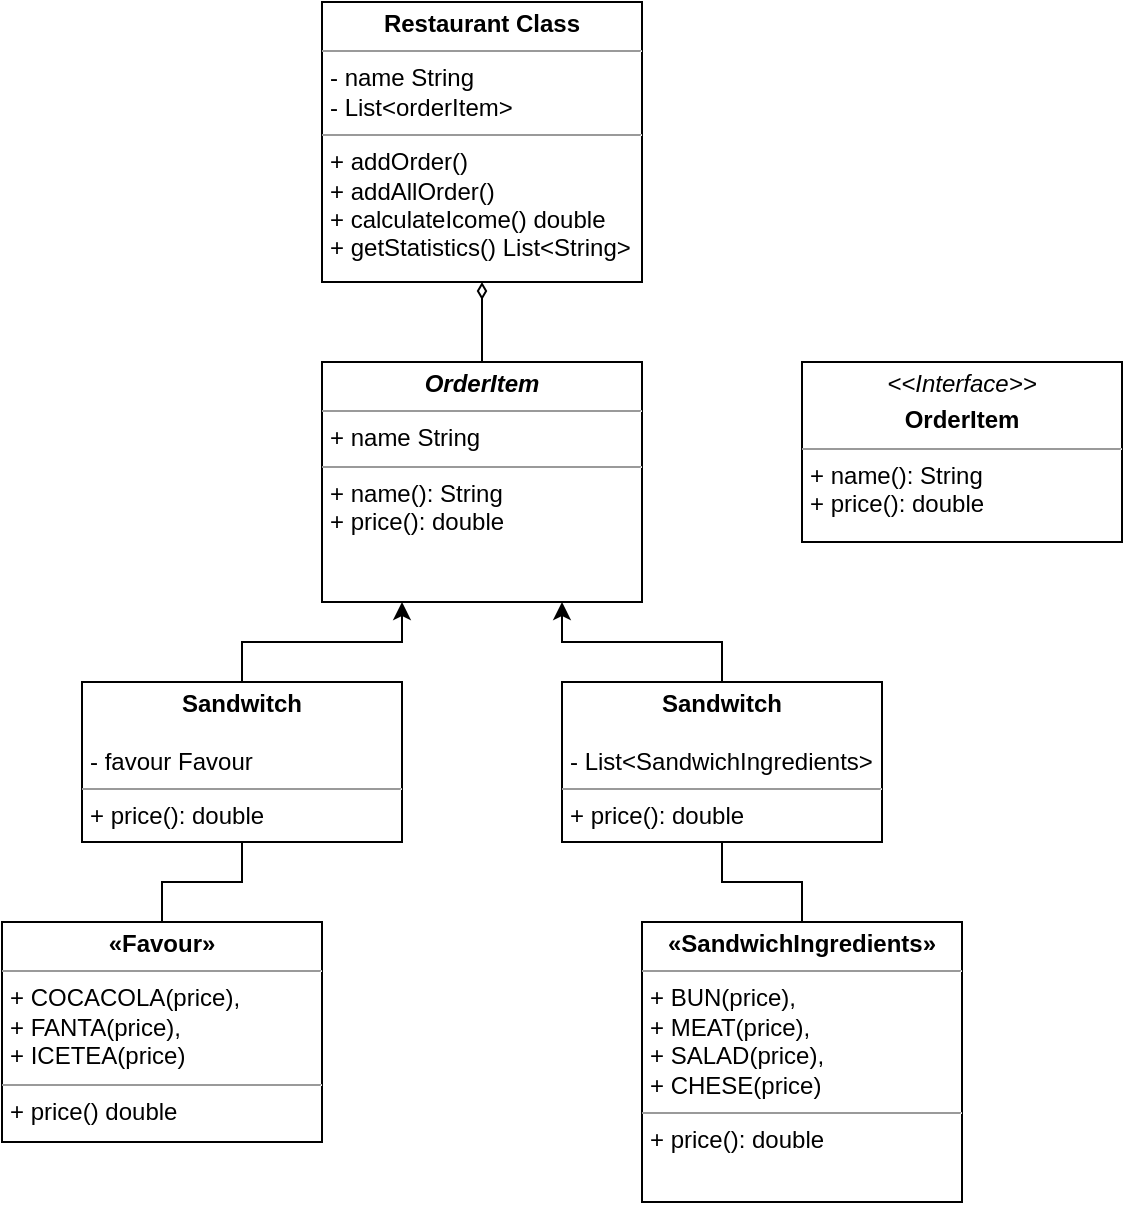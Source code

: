 <mxfile version="21.8.2" type="device">
  <diagram id="C5RBs43oDa-KdzZeNtuy" name="Page-1">
    <mxGraphModel dx="636" dy="477" grid="1" gridSize="10" guides="1" tooltips="1" connect="1" arrows="1" fold="1" page="1" pageScale="1" pageWidth="827" pageHeight="1169" math="0" shadow="0">
      <root>
        <mxCell id="WIyWlLk6GJQsqaUBKTNV-0" />
        <mxCell id="WIyWlLk6GJQsqaUBKTNV-1" parent="WIyWlLk6GJQsqaUBKTNV-0" />
        <mxCell id="kfP7k-vw3zCIE4hbqYRI-7" value="&lt;p style=&quot;margin:0px;margin-top:4px;text-align:center;&quot;&gt;&lt;b&gt;Restaurant Class&lt;/b&gt;&lt;/p&gt;&lt;hr size=&quot;1&quot;&gt;&lt;p style=&quot;margin:0px;margin-left:4px;&quot;&gt;- name String&lt;/p&gt;&lt;p style=&quot;margin:0px;margin-left:4px;&quot;&gt;- List&amp;lt;orderItem&amp;gt;&lt;/p&gt;&lt;hr size=&quot;1&quot;&gt;&lt;p style=&quot;margin:0px;margin-left:4px;&quot;&gt;+ addOrder()&lt;/p&gt;&lt;p style=&quot;margin:0px;margin-left:4px;&quot;&gt;+ addAllOrder()&lt;/p&gt;&lt;p style=&quot;margin:0px;margin-left:4px;&quot;&gt;+ calculateIcome() double&lt;/p&gt;&lt;p style=&quot;margin:0px;margin-left:4px;&quot;&gt;+ getStatistics() List&amp;lt;String&amp;gt;&lt;/p&gt;" style="verticalAlign=top;align=left;overflow=fill;fontSize=12;fontFamily=Helvetica;html=1;whiteSpace=wrap;" vertex="1" parent="WIyWlLk6GJQsqaUBKTNV-1">
          <mxGeometry x="280" y="220" width="160" height="140" as="geometry" />
        </mxCell>
        <mxCell id="kfP7k-vw3zCIE4hbqYRI-17" style="edgeStyle=orthogonalEdgeStyle;rounded=0;orthogonalLoop=1;jettySize=auto;html=1;entryX=0.75;entryY=1;entryDx=0;entryDy=0;" edge="1" parent="WIyWlLk6GJQsqaUBKTNV-1" source="kfP7k-vw3zCIE4hbqYRI-8" target="kfP7k-vw3zCIE4hbqYRI-11">
          <mxGeometry relative="1" as="geometry">
            <mxPoint x="400" y="440" as="targetPoint" />
          </mxGeometry>
        </mxCell>
        <mxCell id="kfP7k-vw3zCIE4hbqYRI-8" value="&lt;p style=&quot;margin:0px;margin-top:4px;text-align:center;&quot;&gt;&lt;b&gt;Sandwitch&lt;/b&gt;&lt;/p&gt;&lt;p style=&quot;margin:0px;margin-left:4px;&quot;&gt;&lt;br&gt;&lt;/p&gt;&lt;p style=&quot;margin:0px;margin-left:4px;&quot;&gt;- List&amp;lt;SandwichIngredients&amp;gt;&lt;/p&gt;&lt;hr size=&quot;1&quot;&gt;&lt;p style=&quot;margin:0px;margin-left:4px;&quot;&gt;+ price(): double&lt;br&gt;&lt;/p&gt;" style="verticalAlign=top;align=left;overflow=fill;fontSize=12;fontFamily=Helvetica;html=1;whiteSpace=wrap;" vertex="1" parent="WIyWlLk6GJQsqaUBKTNV-1">
          <mxGeometry x="400" y="560" width="160" height="80" as="geometry" />
        </mxCell>
        <mxCell id="kfP7k-vw3zCIE4hbqYRI-25" style="edgeStyle=orthogonalEdgeStyle;rounded=0;orthogonalLoop=1;jettySize=auto;html=1;entryX=0.5;entryY=1;entryDx=0;entryDy=0;endArrow=diamondThin;endFill=0;" edge="1" parent="WIyWlLk6GJQsqaUBKTNV-1" source="kfP7k-vw3zCIE4hbqYRI-11" target="kfP7k-vw3zCIE4hbqYRI-7">
          <mxGeometry relative="1" as="geometry" />
        </mxCell>
        <mxCell id="kfP7k-vw3zCIE4hbqYRI-11" value="&lt;p style=&quot;margin:0px;margin-top:4px;text-align:center;&quot;&gt;&lt;b&gt;&lt;i&gt;OrderItem&lt;/i&gt;&lt;/b&gt;&lt;/p&gt;&lt;hr size=&quot;1&quot;&gt;&lt;p style=&quot;margin:0px;margin-left:4px;&quot;&gt;+ name String&lt;/p&gt;&lt;hr size=&quot;1&quot;&gt;&lt;p style=&quot;margin:0px;margin-left:4px;&quot;&gt;+ name(): String&lt;br&gt;&lt;/p&gt;&lt;p style=&quot;margin:0px;margin-left:4px;&quot;&gt;+ price(): double&lt;br&gt;&lt;/p&gt;" style="verticalAlign=top;align=left;overflow=fill;fontSize=12;fontFamily=Helvetica;html=1;whiteSpace=wrap;" vertex="1" parent="WIyWlLk6GJQsqaUBKTNV-1">
          <mxGeometry x="280" y="400" width="160" height="120" as="geometry" />
        </mxCell>
        <mxCell id="kfP7k-vw3zCIE4hbqYRI-23" style="edgeStyle=orthogonalEdgeStyle;rounded=0;orthogonalLoop=1;jettySize=auto;html=1;entryX=0.5;entryY=1;entryDx=0;entryDy=0;endArrow=none;endFill=0;" edge="1" parent="WIyWlLk6GJQsqaUBKTNV-1" source="kfP7k-vw3zCIE4hbqYRI-14" target="kfP7k-vw3zCIE4hbqYRI-22">
          <mxGeometry relative="1" as="geometry" />
        </mxCell>
        <mxCell id="kfP7k-vw3zCIE4hbqYRI-14" value="&lt;p style=&quot;margin:0px;margin-top:4px;text-align:center;&quot;&gt;&lt;b&gt;«Favour»&lt;/b&gt;&lt;/p&gt;&lt;hr size=&quot;1&quot;&gt;&lt;p style=&quot;margin:0px;margin-left:4px;&quot;&gt;&lt;span style=&quot;background-color: initial;&quot;&gt;+ COCACOLA(price),&lt;/span&gt;&lt;br&gt;&lt;/p&gt;&lt;p style=&quot;margin:0px;margin-left:4px;&quot;&gt;+ FANTA(price),&lt;/p&gt;&lt;p style=&quot;margin:0px;margin-left:4px;&quot;&gt;+ ICETEA(price)&lt;/p&gt;&lt;span id=&quot;docs-internal-guid-8e374245-7fff-97e6-842c-4bc3f1db054c&quot;&gt;&lt;/span&gt;&lt;span id=&quot;docs-internal-guid-25e6fa06-7fff-4eef-a899-2a788f39c923&quot;&gt;&lt;/span&gt;&lt;hr size=&quot;1&quot;&gt;&lt;p style=&quot;margin:0px;margin-left:4px;&quot;&gt;+ price() double&lt;/p&gt;" style="verticalAlign=top;align=left;overflow=fill;fontSize=12;fontFamily=Helvetica;html=1;whiteSpace=wrap;" vertex="1" parent="WIyWlLk6GJQsqaUBKTNV-1">
          <mxGeometry x="120" y="680" width="160" height="110" as="geometry" />
        </mxCell>
        <mxCell id="kfP7k-vw3zCIE4hbqYRI-20" style="edgeStyle=orthogonalEdgeStyle;rounded=0;orthogonalLoop=1;jettySize=auto;html=1;entryX=0.5;entryY=1;entryDx=0;entryDy=0;endArrow=none;endFill=0;" edge="1" parent="WIyWlLk6GJQsqaUBKTNV-1" source="kfP7k-vw3zCIE4hbqYRI-15" target="kfP7k-vw3zCIE4hbqYRI-8">
          <mxGeometry relative="1" as="geometry" />
        </mxCell>
        <mxCell id="kfP7k-vw3zCIE4hbqYRI-15" value="&lt;p style=&quot;margin:0px;margin-top:4px;text-align:center;&quot;&gt;&lt;b&gt;«SandwichIngredients»&lt;/b&gt;&lt;/p&gt;&lt;hr size=&quot;1&quot;&gt;&lt;p style=&quot;margin:0px;margin-left:4px;&quot;&gt;&lt;span style=&quot;background-color: initial;&quot;&gt;+ BUN(price),&lt;/span&gt;&lt;br&gt;&lt;/p&gt;&lt;p style=&quot;margin:0px;margin-left:4px;&quot;&gt;+ MEAT(price),&lt;/p&gt;&lt;p style=&quot;margin:0px;margin-left:4px;&quot;&gt;+ SALAD(price),&lt;/p&gt;&lt;p style=&quot;margin:0px;margin-left:4px;&quot;&gt;+ CHESE(price)&lt;/p&gt;&lt;span id=&quot;docs-internal-guid-8e374245-7fff-97e6-842c-4bc3f1db054c&quot;&gt;&lt;/span&gt;&lt;span id=&quot;docs-internal-guid-25e6fa06-7fff-4eef-a899-2a788f39c923&quot;&gt;&lt;/span&gt;&lt;hr size=&quot;1&quot;&gt;&lt;p style=&quot;margin:0px;margin-left:4px;&quot;&gt;+ price(): double&lt;/p&gt;" style="verticalAlign=top;align=left;overflow=fill;fontSize=12;fontFamily=Helvetica;html=1;whiteSpace=wrap;" vertex="1" parent="WIyWlLk6GJQsqaUBKTNV-1">
          <mxGeometry x="440" y="680" width="160" height="140" as="geometry" />
        </mxCell>
        <mxCell id="kfP7k-vw3zCIE4hbqYRI-19" style="edgeStyle=orthogonalEdgeStyle;rounded=0;orthogonalLoop=1;jettySize=auto;html=1;exitX=0.5;exitY=1;exitDx=0;exitDy=0;" edge="1" parent="WIyWlLk6GJQsqaUBKTNV-1" source="kfP7k-vw3zCIE4hbqYRI-14" target="kfP7k-vw3zCIE4hbqYRI-14">
          <mxGeometry relative="1" as="geometry" />
        </mxCell>
        <mxCell id="kfP7k-vw3zCIE4hbqYRI-24" style="edgeStyle=orthogonalEdgeStyle;rounded=0;orthogonalLoop=1;jettySize=auto;html=1;entryX=0.25;entryY=1;entryDx=0;entryDy=0;" edge="1" parent="WIyWlLk6GJQsqaUBKTNV-1" source="kfP7k-vw3zCIE4hbqYRI-22" target="kfP7k-vw3zCIE4hbqYRI-11">
          <mxGeometry relative="1" as="geometry" />
        </mxCell>
        <mxCell id="kfP7k-vw3zCIE4hbqYRI-22" value="&lt;p style=&quot;margin:0px;margin-top:4px;text-align:center;&quot;&gt;&lt;b&gt;Sandwitch&lt;/b&gt;&lt;/p&gt;&lt;p style=&quot;margin:0px;margin-left:4px;&quot;&gt;&lt;br&gt;&lt;/p&gt;&lt;p style=&quot;margin:0px;margin-left:4px;&quot;&gt;- favour Favour&lt;br&gt;&lt;/p&gt;&lt;hr size=&quot;1&quot;&gt;&lt;p style=&quot;margin:0px;margin-left:4px;&quot;&gt;+ price(): double&lt;br&gt;&lt;/p&gt;" style="verticalAlign=top;align=left;overflow=fill;fontSize=12;fontFamily=Helvetica;html=1;whiteSpace=wrap;" vertex="1" parent="WIyWlLk6GJQsqaUBKTNV-1">
          <mxGeometry x="160" y="560" width="160" height="80" as="geometry" />
        </mxCell>
        <mxCell id="kfP7k-vw3zCIE4hbqYRI-26" value="&lt;p style=&quot;margin:0px;margin-top:4px;text-align:center;&quot;&gt;&lt;i style=&quot;background-color: initial;&quot;&gt;&amp;lt;&amp;lt;Interface&amp;gt;&amp;gt;&lt;/i&gt;&lt;br&gt;&lt;/p&gt;&lt;p style=&quot;margin:0px;margin-top:4px;text-align:center;&quot;&gt;&lt;b&gt;OrderItem&lt;/b&gt;&lt;/p&gt;&lt;hr size=&quot;1&quot;&gt;&lt;p style=&quot;margin:0px;margin-left:4px;&quot;&gt;&lt;span style=&quot;background-color: initial;&quot;&gt;+ name(): String&lt;/span&gt;&lt;br&gt;&lt;/p&gt;&lt;p style=&quot;margin:0px;margin-left:4px;&quot;&gt;+ price(): double&lt;br&gt;&lt;/p&gt;" style="verticalAlign=top;align=left;overflow=fill;fontSize=12;fontFamily=Helvetica;html=1;whiteSpace=wrap;" vertex="1" parent="WIyWlLk6GJQsqaUBKTNV-1">
          <mxGeometry x="520" y="400" width="160" height="90" as="geometry" />
        </mxCell>
      </root>
    </mxGraphModel>
  </diagram>
</mxfile>
